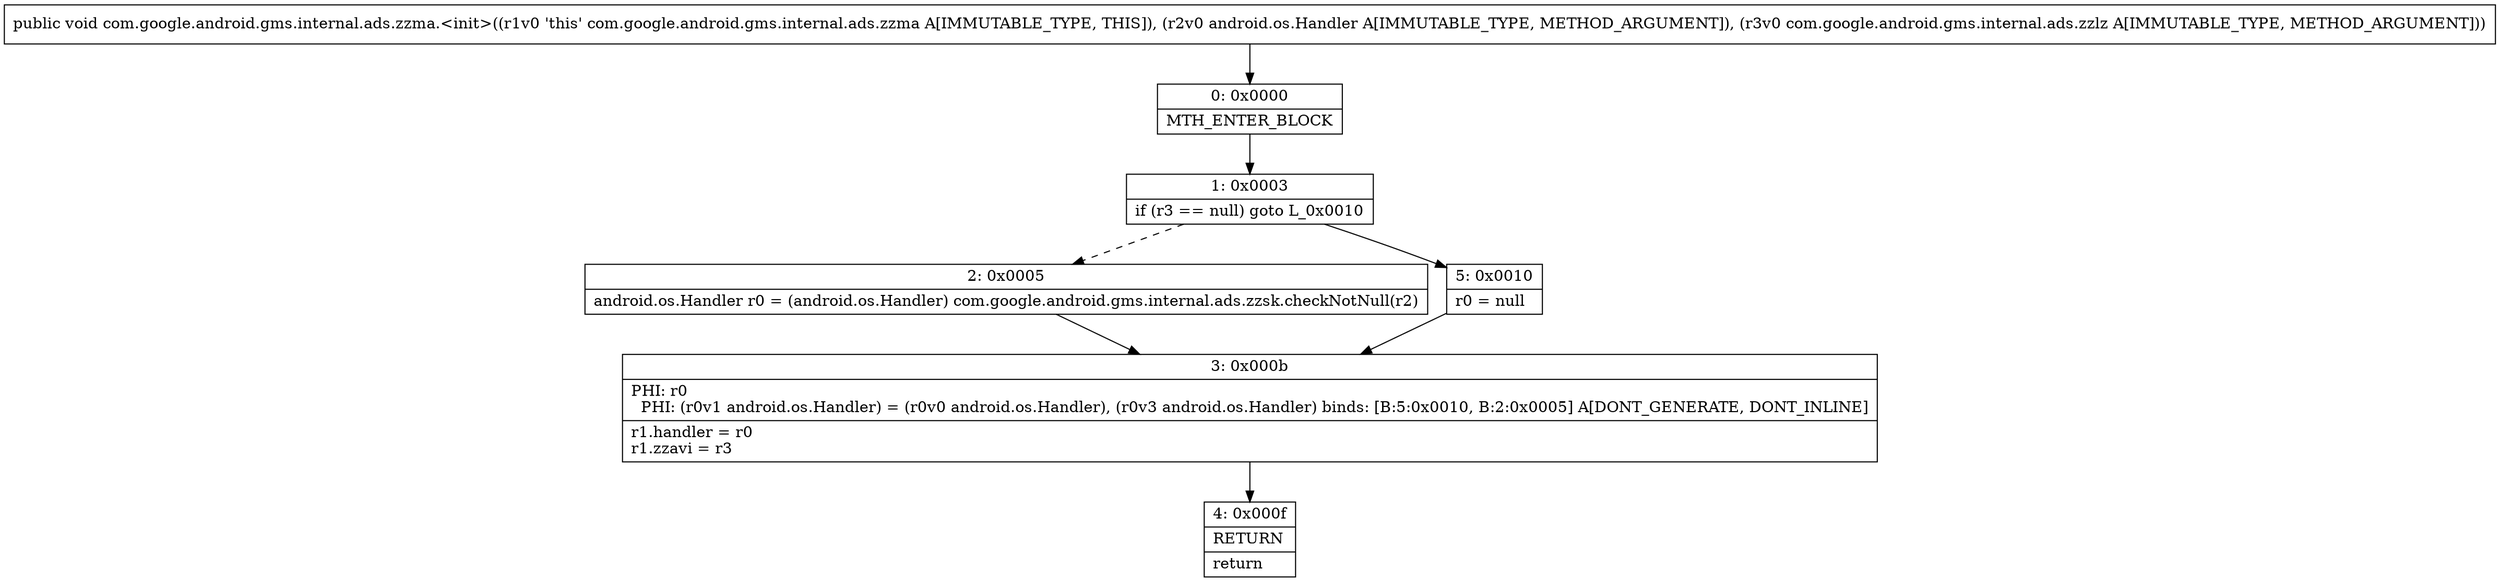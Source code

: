 digraph "CFG forcom.google.android.gms.internal.ads.zzma.\<init\>(Landroid\/os\/Handler;Lcom\/google\/android\/gms\/internal\/ads\/zzlz;)V" {
Node_0 [shape=record,label="{0\:\ 0x0000|MTH_ENTER_BLOCK\l}"];
Node_1 [shape=record,label="{1\:\ 0x0003|if (r3 == null) goto L_0x0010\l}"];
Node_2 [shape=record,label="{2\:\ 0x0005|android.os.Handler r0 = (android.os.Handler) com.google.android.gms.internal.ads.zzsk.checkNotNull(r2)\l}"];
Node_3 [shape=record,label="{3\:\ 0x000b|PHI: r0 \l  PHI: (r0v1 android.os.Handler) = (r0v0 android.os.Handler), (r0v3 android.os.Handler) binds: [B:5:0x0010, B:2:0x0005] A[DONT_GENERATE, DONT_INLINE]\l|r1.handler = r0\lr1.zzavi = r3\l}"];
Node_4 [shape=record,label="{4\:\ 0x000f|RETURN\l|return\l}"];
Node_5 [shape=record,label="{5\:\ 0x0010|r0 = null\l}"];
MethodNode[shape=record,label="{public void com.google.android.gms.internal.ads.zzma.\<init\>((r1v0 'this' com.google.android.gms.internal.ads.zzma A[IMMUTABLE_TYPE, THIS]), (r2v0 android.os.Handler A[IMMUTABLE_TYPE, METHOD_ARGUMENT]), (r3v0 com.google.android.gms.internal.ads.zzlz A[IMMUTABLE_TYPE, METHOD_ARGUMENT])) }"];
MethodNode -> Node_0;
Node_0 -> Node_1;
Node_1 -> Node_2[style=dashed];
Node_1 -> Node_5;
Node_2 -> Node_3;
Node_3 -> Node_4;
Node_5 -> Node_3;
}

